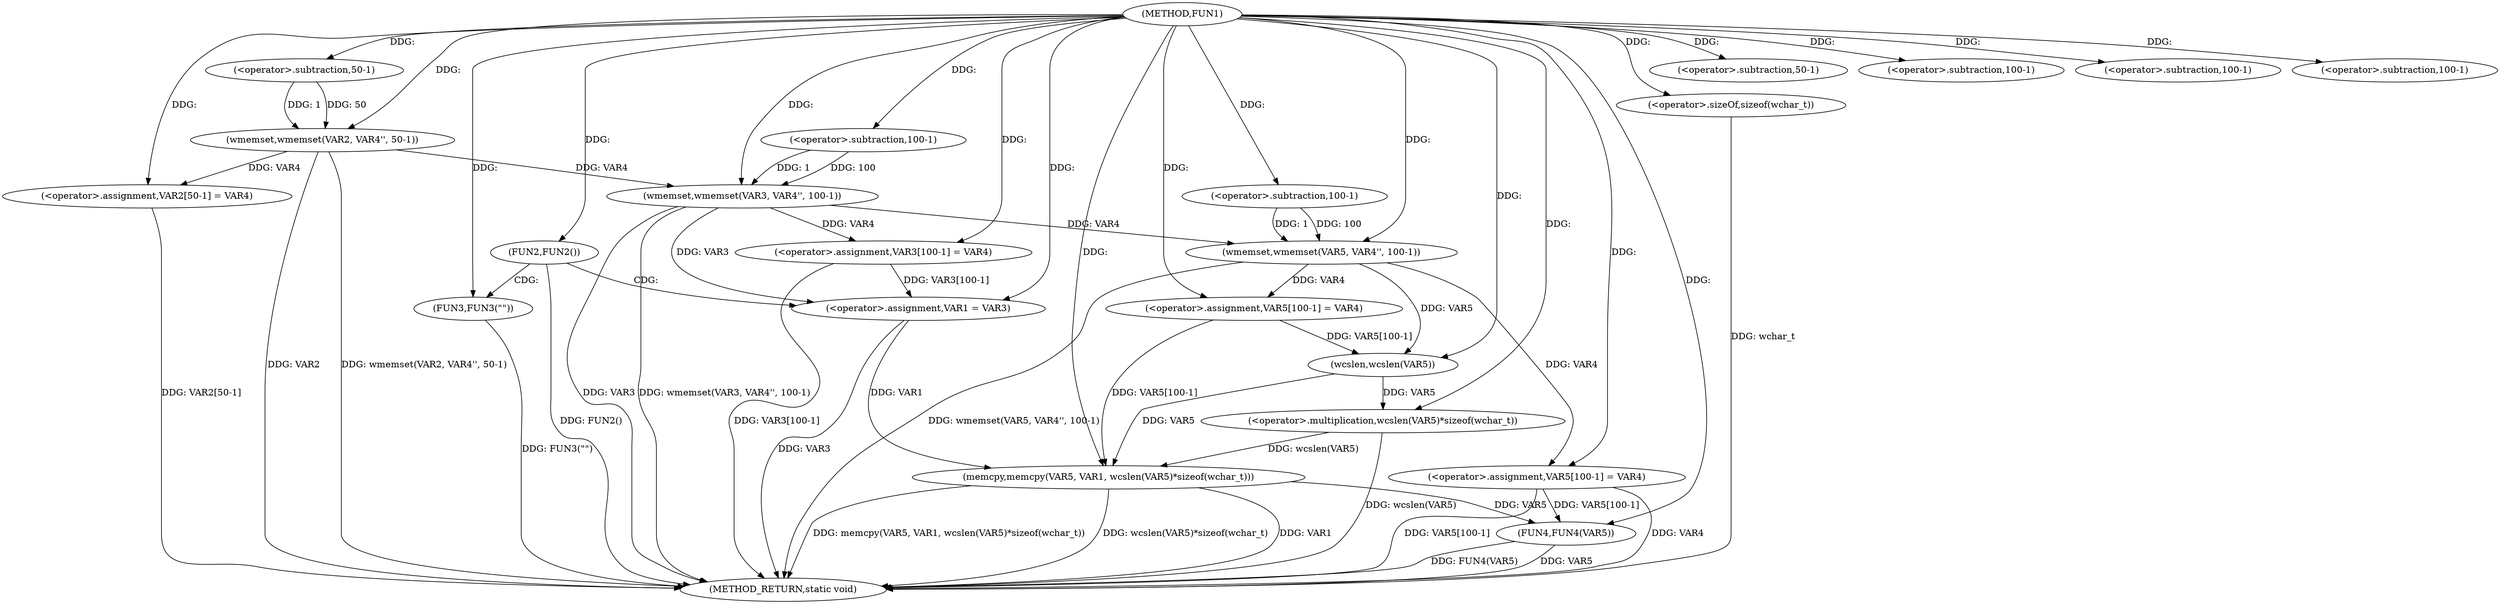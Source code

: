 digraph FUN1 {  
"1000100" [label = "(METHOD,FUN1)" ]
"1000173" [label = "(METHOD_RETURN,static void)" ]
"1000105" [label = "(wmemset,wmemset(VAR2, VAR4'', 50-1))" ]
"1000108" [label = "(<operator>.subtraction,50-1)" ]
"1000111" [label = "(<operator>.assignment,VAR2[50-1] = VAR4)" ]
"1000114" [label = "(<operator>.subtraction,50-1)" ]
"1000118" [label = "(wmemset,wmemset(VAR3, VAR4'', 100-1))" ]
"1000121" [label = "(<operator>.subtraction,100-1)" ]
"1000124" [label = "(<operator>.assignment,VAR3[100-1] = VAR4)" ]
"1000127" [label = "(<operator>.subtraction,100-1)" ]
"1000132" [label = "(FUN2,FUN2())" ]
"1000134" [label = "(FUN3,FUN3(\"\"))" ]
"1000138" [label = "(<operator>.assignment,VAR1 = VAR3)" ]
"1000143" [label = "(wmemset,wmemset(VAR5, VAR4'', 100-1))" ]
"1000146" [label = "(<operator>.subtraction,100-1)" ]
"1000149" [label = "(<operator>.assignment,VAR5[100-1] = VAR4)" ]
"1000152" [label = "(<operator>.subtraction,100-1)" ]
"1000156" [label = "(memcpy,memcpy(VAR5, VAR1, wcslen(VAR5)*sizeof(wchar_t)))" ]
"1000159" [label = "(<operator>.multiplication,wcslen(VAR5)*sizeof(wchar_t))" ]
"1000160" [label = "(wcslen,wcslen(VAR5))" ]
"1000162" [label = "(<operator>.sizeOf,sizeof(wchar_t))" ]
"1000164" [label = "(<operator>.assignment,VAR5[100-1] = VAR4)" ]
"1000167" [label = "(<operator>.subtraction,100-1)" ]
"1000171" [label = "(FUN4,FUN4(VAR5))" ]
  "1000156" -> "1000173"  [ label = "DDG: wcslen(VAR5)*sizeof(wchar_t)"] 
  "1000171" -> "1000173"  [ label = "DDG: VAR5"] 
  "1000124" -> "1000173"  [ label = "DDG: VAR3[100-1]"] 
  "1000105" -> "1000173"  [ label = "DDG: wmemset(VAR2, VAR4'', 50-1)"] 
  "1000132" -> "1000173"  [ label = "DDG: FUN2()"] 
  "1000138" -> "1000173"  [ label = "DDG: VAR3"] 
  "1000118" -> "1000173"  [ label = "DDG: wmemset(VAR3, VAR4'', 100-1)"] 
  "1000111" -> "1000173"  [ label = "DDG: VAR2[50-1]"] 
  "1000164" -> "1000173"  [ label = "DDG: VAR4"] 
  "1000118" -> "1000173"  [ label = "DDG: VAR3"] 
  "1000105" -> "1000173"  [ label = "DDG: VAR2"] 
  "1000159" -> "1000173"  [ label = "DDG: wcslen(VAR5)"] 
  "1000156" -> "1000173"  [ label = "DDG: VAR1"] 
  "1000134" -> "1000173"  [ label = "DDG: FUN3(\"\")"] 
  "1000143" -> "1000173"  [ label = "DDG: wmemset(VAR5, VAR4'', 100-1)"] 
  "1000171" -> "1000173"  [ label = "DDG: FUN4(VAR5)"] 
  "1000156" -> "1000173"  [ label = "DDG: memcpy(VAR5, VAR1, wcslen(VAR5)*sizeof(wchar_t))"] 
  "1000162" -> "1000173"  [ label = "DDG: wchar_t"] 
  "1000164" -> "1000173"  [ label = "DDG: VAR5[100-1]"] 
  "1000100" -> "1000105"  [ label = "DDG: "] 
  "1000108" -> "1000105"  [ label = "DDG: 50"] 
  "1000108" -> "1000105"  [ label = "DDG: 1"] 
  "1000100" -> "1000108"  [ label = "DDG: "] 
  "1000105" -> "1000111"  [ label = "DDG: VAR4"] 
  "1000100" -> "1000111"  [ label = "DDG: "] 
  "1000100" -> "1000114"  [ label = "DDG: "] 
  "1000100" -> "1000118"  [ label = "DDG: "] 
  "1000105" -> "1000118"  [ label = "DDG: VAR4"] 
  "1000121" -> "1000118"  [ label = "DDG: 100"] 
  "1000121" -> "1000118"  [ label = "DDG: 1"] 
  "1000100" -> "1000121"  [ label = "DDG: "] 
  "1000118" -> "1000124"  [ label = "DDG: VAR4"] 
  "1000100" -> "1000124"  [ label = "DDG: "] 
  "1000100" -> "1000127"  [ label = "DDG: "] 
  "1000100" -> "1000132"  [ label = "DDG: "] 
  "1000100" -> "1000134"  [ label = "DDG: "] 
  "1000124" -> "1000138"  [ label = "DDG: VAR3[100-1]"] 
  "1000118" -> "1000138"  [ label = "DDG: VAR3"] 
  "1000100" -> "1000138"  [ label = "DDG: "] 
  "1000100" -> "1000143"  [ label = "DDG: "] 
  "1000118" -> "1000143"  [ label = "DDG: VAR4"] 
  "1000146" -> "1000143"  [ label = "DDG: 100"] 
  "1000146" -> "1000143"  [ label = "DDG: 1"] 
  "1000100" -> "1000146"  [ label = "DDG: "] 
  "1000143" -> "1000149"  [ label = "DDG: VAR4"] 
  "1000100" -> "1000149"  [ label = "DDG: "] 
  "1000100" -> "1000152"  [ label = "DDG: "] 
  "1000149" -> "1000156"  [ label = "DDG: VAR5[100-1]"] 
  "1000160" -> "1000156"  [ label = "DDG: VAR5"] 
  "1000100" -> "1000156"  [ label = "DDG: "] 
  "1000138" -> "1000156"  [ label = "DDG: VAR1"] 
  "1000159" -> "1000156"  [ label = "DDG: wcslen(VAR5)"] 
  "1000160" -> "1000159"  [ label = "DDG: VAR5"] 
  "1000143" -> "1000160"  [ label = "DDG: VAR5"] 
  "1000149" -> "1000160"  [ label = "DDG: VAR5[100-1]"] 
  "1000100" -> "1000160"  [ label = "DDG: "] 
  "1000100" -> "1000159"  [ label = "DDG: "] 
  "1000100" -> "1000162"  [ label = "DDG: "] 
  "1000100" -> "1000164"  [ label = "DDG: "] 
  "1000143" -> "1000164"  [ label = "DDG: VAR4"] 
  "1000100" -> "1000167"  [ label = "DDG: "] 
  "1000156" -> "1000171"  [ label = "DDG: VAR5"] 
  "1000164" -> "1000171"  [ label = "DDG: VAR5[100-1]"] 
  "1000100" -> "1000171"  [ label = "DDG: "] 
  "1000132" -> "1000138"  [ label = "CDG: "] 
  "1000132" -> "1000134"  [ label = "CDG: "] 
}
